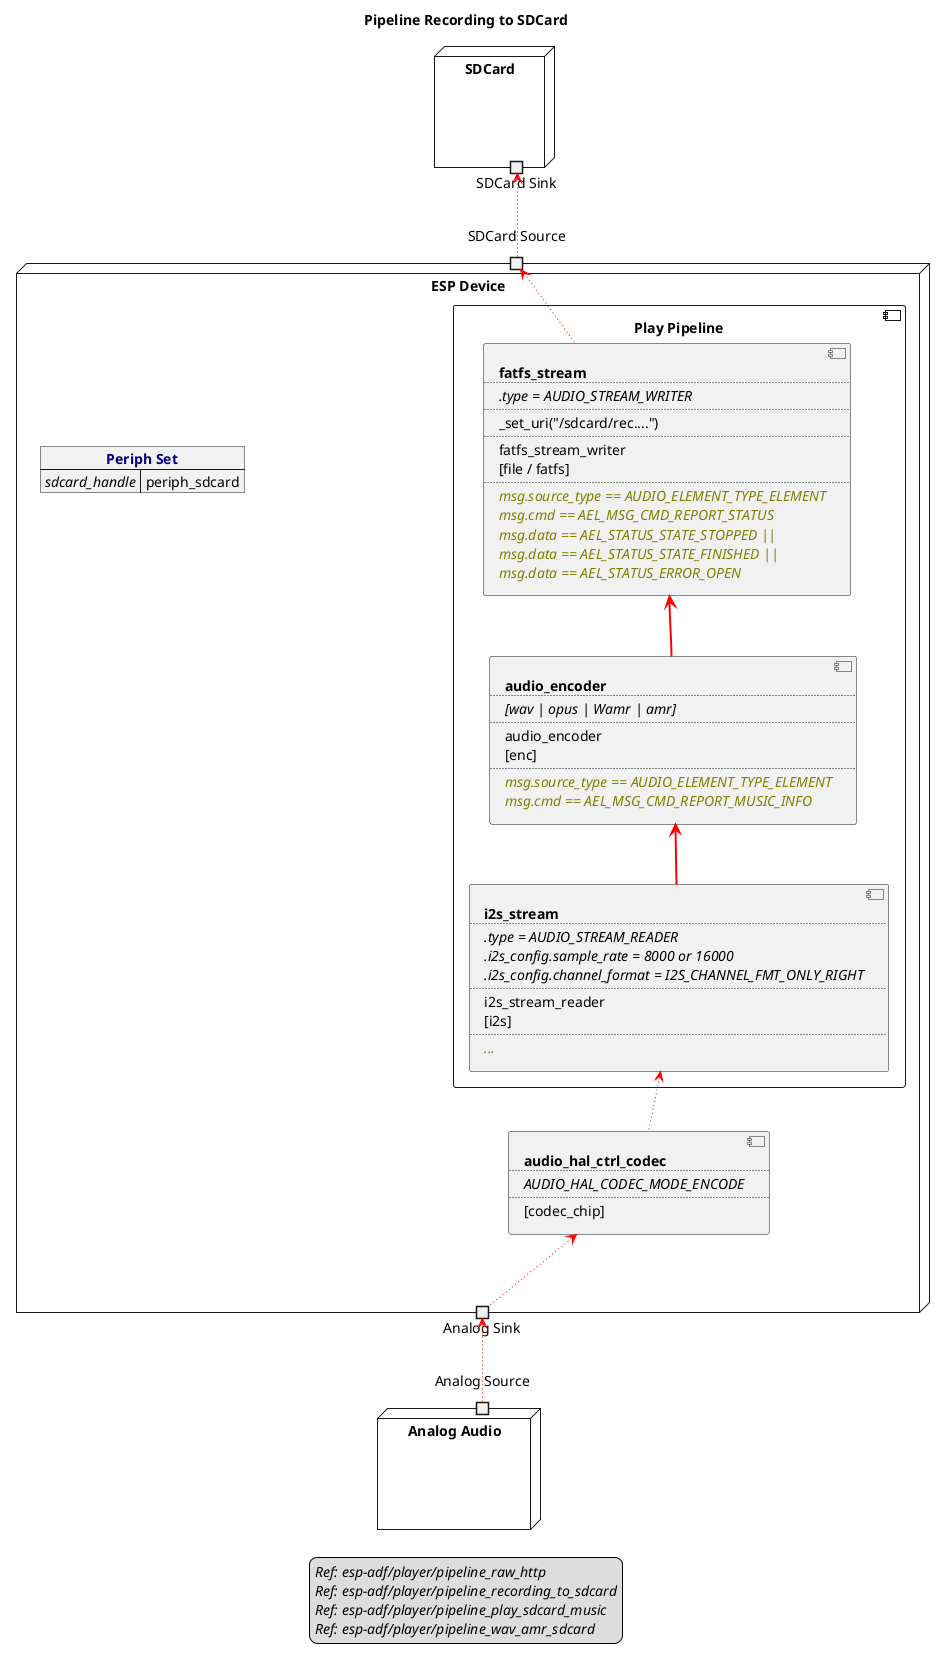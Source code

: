 ﻿@startuml pipeline_recording_to_sdcard
title Pipeline Recording to SDCard
allowmixing

legend
//Ref: esp-adf/player/pipeline_raw_http//
//Ref: esp-adf/player/pipeline_recording_to_sdcard//
//Ref: esp-adf/player/pipeline_play_sdcard_music//
//Ref: esp-adf/player/pipeline_wav_amr_sdcard//
end legend

node "SDCard" as SDCard {
    portout "SDCard Sink" as SdcardSink
}

node "ESP Device" as ESPDevice {

    json "<b><color navy>Periph Set" as periph_set {
        "<i>sdcard_handle" : "periph_sdcard"
    }

    portin "SDCard Source" as SdcardSource

    component "Play Pipeline" as PlayPipeline {

        component FatfsStream [
            <b>fatfs_stream
            ....
            <i>.type = AUDIO_STREAM_WRITER
            ....
            _set_uri("/sdcard/rec....")
            ....
            fatfs_stream_writer
            [file / fatfs]
            ....
            <i><color olive>msg.source_type == AUDIO_ELEMENT_TYPE_ELEMENT
            <i><color olive>msg.cmd == AEL_MSG_CMD_REPORT_STATUS
            <i><color olive>msg.data == AEL_STATUS_STATE_STOPPED ||
            <i><color olive>msg.data == AEL_STATUS_STATE_FINISHED ||
            <i><color olive>msg.data == AEL_STATUS_ERROR_OPEN
        ]

        component AudioEncoder [
            <b>audio_encoder
            ....
            <i>[wav | opus | Wamr | amr]
            ....
            audio_encoder
            [enc]
            ....
            <i><color olive>msg.source_type == AUDIO_ELEMENT_TYPE_ELEMENT
            <i><color olive>msg.cmd == AEL_MSG_CMD_REPORT_MUSIC_INFO
        ]

        component I2SStream [
            <b>i2s_stream
            ....
            <i>.type = AUDIO_STREAM_READER
            <i>.i2s_config.sample_rate = 8000 or 16000
            <i>.i2s_config.channel_format = I2S_CHANNEL_FMT_ONLY_RIGHT
            ....
            i2s_stream_reader
            [i2s]
            ....
            <i><color olive>...
        ]
    }

    component HALCodec [
        <b>audio_hal_ctrl_codec
        ....
        <i>AUDIO_HAL_CODEC_MODE_ENCODE
        ....
        [codec_chip]
    ]

    portout "Analog Sink" as AnalogSink
} 

node "Analog Audio" as AnalogAudio  {
    portin "Analog Source" as AnalogSource
}

SdcardSink <-- SdcardSource     #line:red;line.dotted;text:red

SdcardSource <-- FatfsStream    #line:red;line.dotted;text:red
FatfsStream  <-- AudioEncoder   #line:red;line.bold;text:red
AudioEncoder <-- I2SStream      #line:red;line.bold;text:red
I2SStream  <-- HALCodec         #line:red;line.dotted;text:red
HALCodec   <-- AnalogSink       #line:red;line.dotted;text:red

AnalogSink <-- AnalogSource     #line:red;line.dotted;text:red

@enduml
